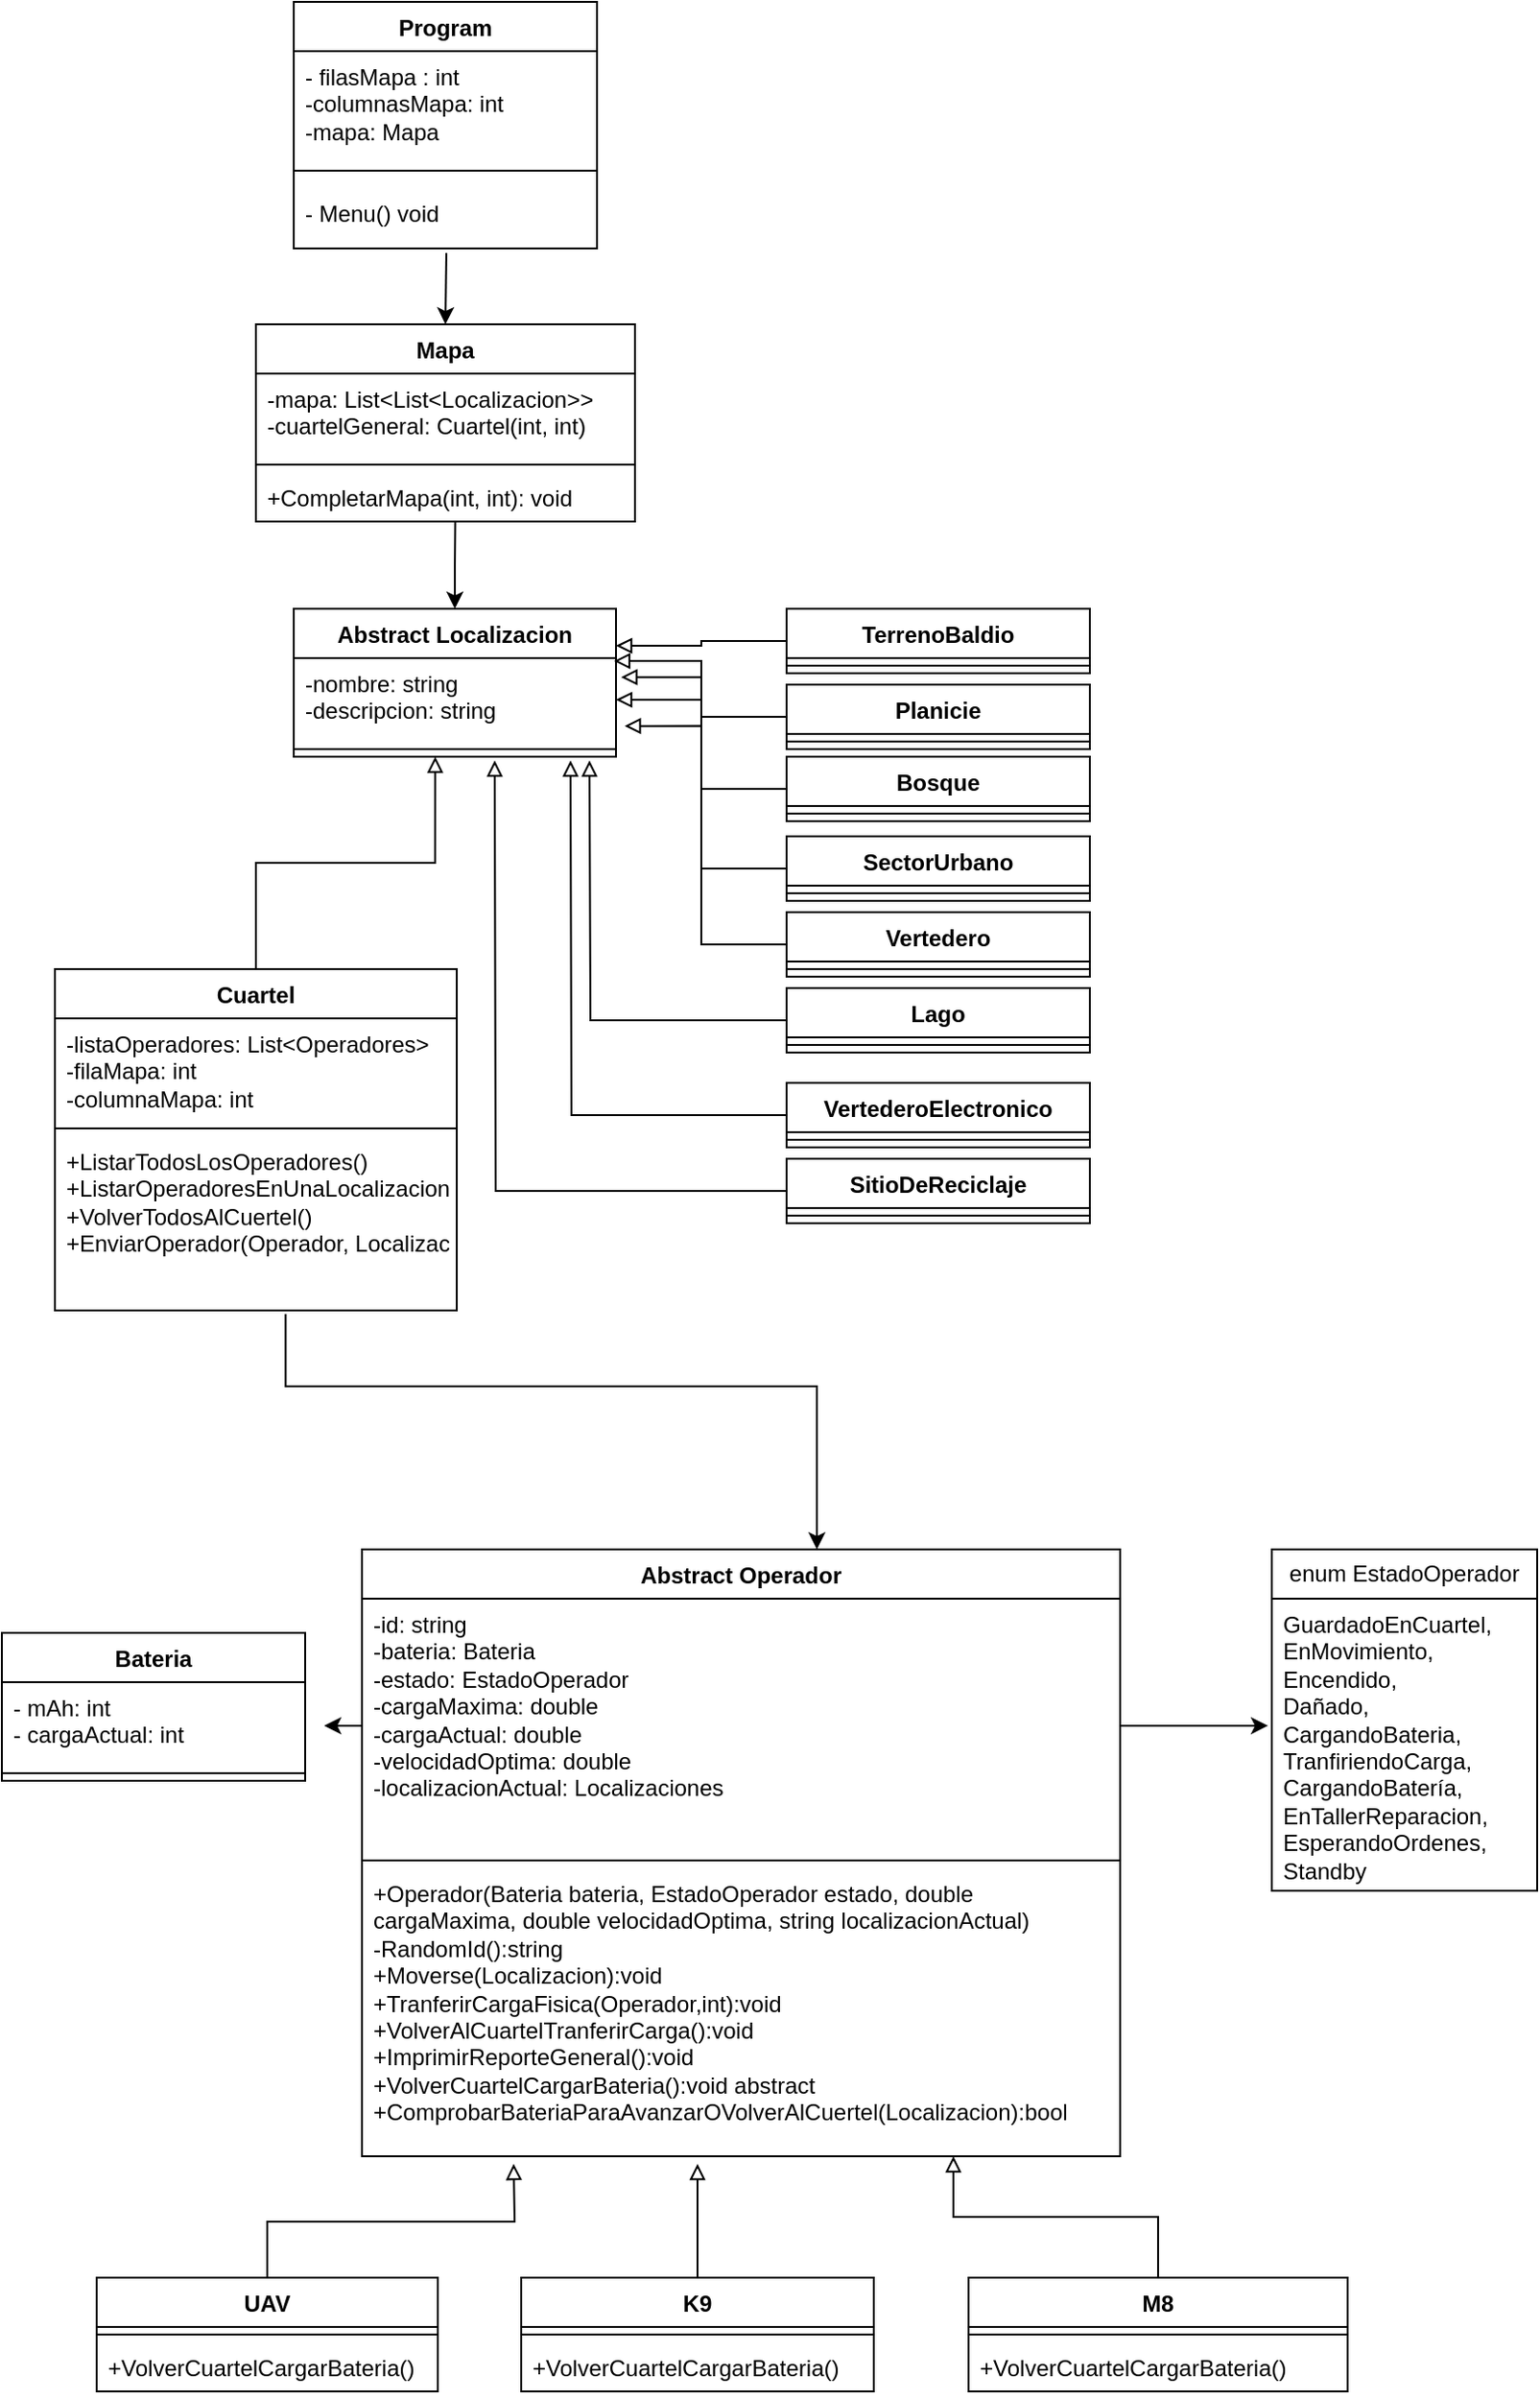 <mxfile version="22.1.0" type="github">
  <diagram id="C5RBs43oDa-KdzZeNtuy" name="Page-1">
    <mxGraphModel dx="880" dy="1603" grid="1" gridSize="10" guides="1" tooltips="1" connect="1" arrows="1" fold="1" page="1" pageScale="1" pageWidth="827" pageHeight="1169" math="0" shadow="0">
      <root>
        <mxCell id="WIyWlLk6GJQsqaUBKTNV-0" />
        <mxCell id="WIyWlLk6GJQsqaUBKTNV-1" parent="WIyWlLk6GJQsqaUBKTNV-0" />
        <mxCell id="q5LzrCZKhv2fRHbP0HXi-0" value="Program" style="swimlane;fontStyle=1;align=center;verticalAlign=top;childLayout=stackLayout;horizontal=1;startSize=26;horizontalStack=0;resizeParent=1;resizeParentMax=0;resizeLast=0;collapsible=1;marginBottom=0;whiteSpace=wrap;html=1;" parent="WIyWlLk6GJQsqaUBKTNV-1" vertex="1">
          <mxGeometry x="154" y="-1120" width="160" height="130" as="geometry" />
        </mxCell>
        <mxCell id="q5LzrCZKhv2fRHbP0HXi-1" value="- filasMapa : int&lt;br&gt;-columnasMapa: int&lt;br&gt;-mapa: Mapa" style="text;strokeColor=none;fillColor=none;align=left;verticalAlign=top;spacingLeft=4;spacingRight=4;overflow=hidden;rotatable=0;points=[[0,0.5],[1,0.5]];portConstraint=eastwest;whiteSpace=wrap;html=1;" parent="q5LzrCZKhv2fRHbP0HXi-0" vertex="1">
          <mxGeometry y="26" width="160" height="54" as="geometry" />
        </mxCell>
        <mxCell id="q5LzrCZKhv2fRHbP0HXi-2" value="" style="line;strokeWidth=1;fillColor=none;align=left;verticalAlign=middle;spacingTop=-1;spacingLeft=3;spacingRight=3;rotatable=0;labelPosition=right;points=[];portConstraint=eastwest;strokeColor=inherit;" parent="q5LzrCZKhv2fRHbP0HXi-0" vertex="1">
          <mxGeometry y="80" width="160" height="18" as="geometry" />
        </mxCell>
        <mxCell id="q5LzrCZKhv2fRHbP0HXi-3" value="- Menu() void" style="text;strokeColor=none;fillColor=none;align=left;verticalAlign=top;spacingLeft=4;spacingRight=4;overflow=hidden;rotatable=0;points=[[0,0.5],[1,0.5]];portConstraint=eastwest;whiteSpace=wrap;html=1;" parent="q5LzrCZKhv2fRHbP0HXi-0" vertex="1">
          <mxGeometry y="98" width="160" height="32" as="geometry" />
        </mxCell>
        <mxCell id="q5LzrCZKhv2fRHbP0HXi-4" value="Mapa" style="swimlane;fontStyle=1;align=center;verticalAlign=top;childLayout=stackLayout;horizontal=1;startSize=26;horizontalStack=0;resizeParent=1;resizeParentMax=0;resizeLast=0;collapsible=1;marginBottom=0;whiteSpace=wrap;html=1;" parent="WIyWlLk6GJQsqaUBKTNV-1" vertex="1">
          <mxGeometry x="134" y="-950" width="200" height="104" as="geometry" />
        </mxCell>
        <mxCell id="q5LzrCZKhv2fRHbP0HXi-5" value="-mapa: List&amp;lt;List&amp;lt;Localizacion&amp;gt;&amp;gt;&lt;br&gt;-cuartelGeneral: Cuartel(int, int)" style="text;strokeColor=none;fillColor=none;align=left;verticalAlign=top;spacingLeft=4;spacingRight=4;overflow=hidden;rotatable=0;points=[[0,0.5],[1,0.5]];portConstraint=eastwest;whiteSpace=wrap;html=1;" parent="q5LzrCZKhv2fRHbP0HXi-4" vertex="1">
          <mxGeometry y="26" width="200" height="44" as="geometry" />
        </mxCell>
        <mxCell id="q5LzrCZKhv2fRHbP0HXi-6" value="" style="line;strokeWidth=1;fillColor=none;align=left;verticalAlign=middle;spacingTop=-1;spacingLeft=3;spacingRight=3;rotatable=0;labelPosition=right;points=[];portConstraint=eastwest;strokeColor=inherit;" parent="q5LzrCZKhv2fRHbP0HXi-4" vertex="1">
          <mxGeometry y="70" width="200" height="8" as="geometry" />
        </mxCell>
        <mxCell id="q5LzrCZKhv2fRHbP0HXi-7" value="+CompletarMapa(int, int): void" style="text;strokeColor=none;fillColor=none;align=left;verticalAlign=top;spacingLeft=4;spacingRight=4;overflow=hidden;rotatable=0;points=[[0,0.5],[1,0.5]];portConstraint=eastwest;whiteSpace=wrap;html=1;" parent="q5LzrCZKhv2fRHbP0HXi-4" vertex="1">
          <mxGeometry y="78" width="200" height="26" as="geometry" />
        </mxCell>
        <mxCell id="q5LzrCZKhv2fRHbP0HXi-8" value="Cuartel" style="swimlane;fontStyle=1;align=center;verticalAlign=top;childLayout=stackLayout;horizontal=1;startSize=26;horizontalStack=0;resizeParent=1;resizeParentMax=0;resizeLast=0;collapsible=1;marginBottom=0;whiteSpace=wrap;html=1;" parent="WIyWlLk6GJQsqaUBKTNV-1" vertex="1">
          <mxGeometry x="28" y="-610" width="212" height="180" as="geometry" />
        </mxCell>
        <mxCell id="q5LzrCZKhv2fRHbP0HXi-9" value="-listaOperadores: List&amp;lt;Operadores&amp;gt;&lt;br&gt;-filaMapa: int&lt;br&gt;-columnaMapa: int" style="text;strokeColor=none;fillColor=none;align=left;verticalAlign=top;spacingLeft=4;spacingRight=4;overflow=hidden;rotatable=0;points=[[0,0.5],[1,0.5]];portConstraint=eastwest;whiteSpace=wrap;html=1;" parent="q5LzrCZKhv2fRHbP0HXi-8" vertex="1">
          <mxGeometry y="26" width="212" height="54" as="geometry" />
        </mxCell>
        <mxCell id="q5LzrCZKhv2fRHbP0HXi-10" value="" style="line;strokeWidth=1;fillColor=none;align=left;verticalAlign=middle;spacingTop=-1;spacingLeft=3;spacingRight=3;rotatable=0;labelPosition=right;points=[];portConstraint=eastwest;strokeColor=inherit;" parent="q5LzrCZKhv2fRHbP0HXi-8" vertex="1">
          <mxGeometry y="80" width="212" height="8" as="geometry" />
        </mxCell>
        <mxCell id="q5LzrCZKhv2fRHbP0HXi-11" value="+ListarTodosLosOperadores()&lt;br&gt;+ListarOperadoresEnUnaLocalizacion(Localizacion)&lt;br&gt;+VolverTodosAlCuertel()&lt;br&gt;+EnviarOperador(Operador, Localizacion)" style="text;strokeColor=none;fillColor=none;align=left;verticalAlign=top;spacingLeft=4;spacingRight=4;overflow=hidden;rotatable=0;points=[[0,0.5],[1,0.5]];portConstraint=eastwest;whiteSpace=wrap;html=1;" parent="q5LzrCZKhv2fRHbP0HXi-8" vertex="1">
          <mxGeometry y="88" width="212" height="92" as="geometry" />
        </mxCell>
        <mxCell id="q5LzrCZKhv2fRHbP0HXi-12" value="Abstract Localizacion" style="swimlane;fontStyle=1;align=center;verticalAlign=top;childLayout=stackLayout;horizontal=1;startSize=26;horizontalStack=0;resizeParent=1;resizeParentMax=0;resizeLast=0;collapsible=1;marginBottom=0;whiteSpace=wrap;html=1;" parent="WIyWlLk6GJQsqaUBKTNV-1" vertex="1">
          <mxGeometry x="154" y="-800" width="170" height="78" as="geometry" />
        </mxCell>
        <mxCell id="q5LzrCZKhv2fRHbP0HXi-13" value="-nombre: string&lt;br&gt;-descripcion: string" style="text;strokeColor=none;fillColor=none;align=left;verticalAlign=top;spacingLeft=4;spacingRight=4;overflow=hidden;rotatable=0;points=[[0,0.5],[1,0.5]];portConstraint=eastwest;whiteSpace=wrap;html=1;" parent="q5LzrCZKhv2fRHbP0HXi-12" vertex="1">
          <mxGeometry y="26" width="170" height="44" as="geometry" />
        </mxCell>
        <mxCell id="q5LzrCZKhv2fRHbP0HXi-14" value="" style="line;strokeWidth=1;fillColor=none;align=left;verticalAlign=middle;spacingTop=-1;spacingLeft=3;spacingRight=3;rotatable=0;labelPosition=right;points=[];portConstraint=eastwest;strokeColor=inherit;" parent="q5LzrCZKhv2fRHbP0HXi-12" vertex="1">
          <mxGeometry y="70" width="170" height="8" as="geometry" />
        </mxCell>
        <mxCell id="q5LzrCZKhv2fRHbP0HXi-20" style="edgeStyle=orthogonalEdgeStyle;rounded=0;orthogonalLoop=1;jettySize=auto;html=1;exitX=0.5;exitY=0;exitDx=0;exitDy=0;entryX=0.503;entryY=1.073;entryDx=0;entryDy=0;entryPerimeter=0;startArrow=classic;startFill=1;endArrow=none;endFill=0;" parent="WIyWlLk6GJQsqaUBKTNV-1" source="q5LzrCZKhv2fRHbP0HXi-4" target="q5LzrCZKhv2fRHbP0HXi-3" edge="1">
          <mxGeometry relative="1" as="geometry" />
        </mxCell>
        <mxCell id="q5LzrCZKhv2fRHbP0HXi-24" value="Abstract Operador" style="swimlane;fontStyle=1;align=center;verticalAlign=top;childLayout=stackLayout;horizontal=1;startSize=26;horizontalStack=0;resizeParent=1;resizeParentMax=0;resizeLast=0;collapsible=1;marginBottom=0;whiteSpace=wrap;html=1;" parent="WIyWlLk6GJQsqaUBKTNV-1" vertex="1">
          <mxGeometry x="190" y="-304" width="400" height="320" as="geometry" />
        </mxCell>
        <mxCell id="Av3Y4sU9qoWVEQnkigAC-6" style="edgeStyle=orthogonalEdgeStyle;rounded=0;orthogonalLoop=1;jettySize=auto;html=1;exitX=0;exitY=0.5;exitDx=0;exitDy=0;" edge="1" parent="q5LzrCZKhv2fRHbP0HXi-24" source="q5LzrCZKhv2fRHbP0HXi-25">
          <mxGeometry relative="1" as="geometry">
            <mxPoint x="-20" y="93" as="targetPoint" />
          </mxGeometry>
        </mxCell>
        <mxCell id="q5LzrCZKhv2fRHbP0HXi-25" value="-id: string&lt;br&gt;-bateria: Bateria&lt;br&gt;-estado: EstadoOperador&lt;br&gt;-cargaMaxima: double&lt;br&gt;-cargaActual: double&lt;br&gt;-velocidadOptima: double&lt;br&gt;-localizacionActual: Localizaciones" style="text;strokeColor=none;fillColor=none;align=left;verticalAlign=top;spacingLeft=4;spacingRight=4;overflow=hidden;rotatable=0;points=[[0,0.5],[1,0.5]];portConstraint=eastwest;whiteSpace=wrap;html=1;" parent="q5LzrCZKhv2fRHbP0HXi-24" vertex="1">
          <mxGeometry y="26" width="400" height="134" as="geometry" />
        </mxCell>
        <mxCell id="q5LzrCZKhv2fRHbP0HXi-26" value="" style="line;strokeWidth=1;fillColor=none;align=left;verticalAlign=middle;spacingTop=-1;spacingLeft=3;spacingRight=3;rotatable=0;labelPosition=right;points=[];portConstraint=eastwest;strokeColor=inherit;" parent="q5LzrCZKhv2fRHbP0HXi-24" vertex="1">
          <mxGeometry y="160" width="400" height="8" as="geometry" />
        </mxCell>
        <mxCell id="q5LzrCZKhv2fRHbP0HXi-27" value="&lt;div&gt;+Operador(Bateria bateria, EstadoOperador estado, double cargaMaxima, double velocidadOptima, string localizacionActual)&lt;/div&gt;&lt;div&gt;-RandomId():string&lt;/div&gt;&lt;div&gt;+Moverse(Localizacion):void&lt;/div&gt;&lt;div&gt;+TranferirCargaFisica(Operador,int):void&lt;/div&gt;&lt;div&gt;+VolverAlCuartelTranferirCarga():void&lt;/div&gt;&lt;div&gt;+ImprimirReporteGeneral():void&lt;/div&gt;&lt;div&gt;+VolverCuartelCargarBateria():void abstract&lt;/div&gt;&lt;div&gt;+ComprobarBateriaParaAvanzarOVolverAlCuertel(Localizacion):bool&lt;/div&gt;&lt;div&gt;&lt;br&gt;&lt;/div&gt;" style="text;strokeColor=none;fillColor=none;align=left;verticalAlign=top;spacingLeft=4;spacingRight=4;overflow=hidden;rotatable=0;points=[[0,0.5],[1,0.5]];portConstraint=eastwest;whiteSpace=wrap;html=1;" parent="q5LzrCZKhv2fRHbP0HXi-24" vertex="1">
          <mxGeometry y="168" width="400" height="152" as="geometry" />
        </mxCell>
        <mxCell id="q5LzrCZKhv2fRHbP0HXi-34" value="enum EstadoOperador" style="swimlane;fontStyle=0;childLayout=stackLayout;horizontal=1;startSize=26;fillColor=none;horizontalStack=0;resizeParent=1;resizeParentMax=0;resizeLast=0;collapsible=1;marginBottom=0;whiteSpace=wrap;html=1;" parent="WIyWlLk6GJQsqaUBKTNV-1" vertex="1">
          <mxGeometry x="670" y="-304" width="140" height="180" as="geometry" />
        </mxCell>
        <mxCell id="q5LzrCZKhv2fRHbP0HXi-35" value="&lt;div&gt;GuardadoEnCuartel,&lt;/div&gt;&lt;div&gt;EnMovimiento,&lt;/div&gt;&lt;div&gt;Encendido,&lt;/div&gt;&lt;div&gt;Dañado,&lt;/div&gt;&lt;div&gt;CargandoBateria,&lt;/div&gt;&lt;div&gt;TranfiriendoCarga,&lt;/div&gt;&lt;div&gt;CargandoBatería,&lt;/div&gt;&lt;div&gt;EnTallerReparacion,&lt;/div&gt;&lt;div&gt;EsperandoOrdenes,&lt;/div&gt;&lt;div&gt;Standby&lt;/div&gt;" style="text;strokeColor=none;fillColor=none;align=left;verticalAlign=top;spacingLeft=4;spacingRight=4;overflow=hidden;rotatable=0;points=[[0,0.5],[1,0.5]];portConstraint=eastwest;whiteSpace=wrap;html=1;" parent="q5LzrCZKhv2fRHbP0HXi-34" vertex="1">
          <mxGeometry y="26" width="140" height="154" as="geometry" />
        </mxCell>
        <mxCell id="q5LzrCZKhv2fRHbP0HXi-52" style="edgeStyle=orthogonalEdgeStyle;rounded=0;orthogonalLoop=1;jettySize=auto;html=1;exitX=0.5;exitY=0;exitDx=0;exitDy=0;endArrow=block;endFill=0;strokeWidth=1;" parent="WIyWlLk6GJQsqaUBKTNV-1" source="q5LzrCZKhv2fRHbP0HXi-36" edge="1">
          <mxGeometry relative="1" as="geometry">
            <mxPoint x="270" y="20" as="targetPoint" />
          </mxGeometry>
        </mxCell>
        <mxCell id="q5LzrCZKhv2fRHbP0HXi-36" value="UAV" style="swimlane;fontStyle=1;align=center;verticalAlign=top;childLayout=stackLayout;horizontal=1;startSize=26;horizontalStack=0;resizeParent=1;resizeParentMax=0;resizeLast=0;collapsible=1;marginBottom=0;whiteSpace=wrap;html=1;" parent="WIyWlLk6GJQsqaUBKTNV-1" vertex="1">
          <mxGeometry x="50" y="80" width="180" height="60" as="geometry" />
        </mxCell>
        <mxCell id="q5LzrCZKhv2fRHbP0HXi-38" value="" style="line;strokeWidth=1;fillColor=none;align=left;verticalAlign=middle;spacingTop=-1;spacingLeft=3;spacingRight=3;rotatable=0;labelPosition=right;points=[];portConstraint=eastwest;strokeColor=inherit;" parent="q5LzrCZKhv2fRHbP0HXi-36" vertex="1">
          <mxGeometry y="26" width="180" height="8" as="geometry" />
        </mxCell>
        <mxCell id="q5LzrCZKhv2fRHbP0HXi-39" value="+VolverCuartelCargarBateria()" style="text;strokeColor=none;fillColor=none;align=left;verticalAlign=top;spacingLeft=4;spacingRight=4;overflow=hidden;rotatable=0;points=[[0,0.5],[1,0.5]];portConstraint=eastwest;whiteSpace=wrap;html=1;" parent="q5LzrCZKhv2fRHbP0HXi-36" vertex="1">
          <mxGeometry y="34" width="180" height="26" as="geometry" />
        </mxCell>
        <mxCell id="q5LzrCZKhv2fRHbP0HXi-53" style="edgeStyle=orthogonalEdgeStyle;rounded=0;orthogonalLoop=1;jettySize=auto;html=1;exitX=0.5;exitY=0;exitDx=0;exitDy=0;endArrow=block;endFill=0;" parent="WIyWlLk6GJQsqaUBKTNV-1" source="q5LzrCZKhv2fRHbP0HXi-40" edge="1">
          <mxGeometry relative="1" as="geometry">
            <mxPoint x="367" y="20" as="targetPoint" />
          </mxGeometry>
        </mxCell>
        <mxCell id="q5LzrCZKhv2fRHbP0HXi-40" value="K9" style="swimlane;fontStyle=1;align=center;verticalAlign=top;childLayout=stackLayout;horizontal=1;startSize=26;horizontalStack=0;resizeParent=1;resizeParentMax=0;resizeLast=0;collapsible=1;marginBottom=0;whiteSpace=wrap;html=1;" parent="WIyWlLk6GJQsqaUBKTNV-1" vertex="1">
          <mxGeometry x="274" y="80" width="186" height="60" as="geometry" />
        </mxCell>
        <mxCell id="q5LzrCZKhv2fRHbP0HXi-42" value="" style="line;strokeWidth=1;fillColor=none;align=left;verticalAlign=middle;spacingTop=-1;spacingLeft=3;spacingRight=3;rotatable=0;labelPosition=right;points=[];portConstraint=eastwest;strokeColor=inherit;" parent="q5LzrCZKhv2fRHbP0HXi-40" vertex="1">
          <mxGeometry y="26" width="186" height="8" as="geometry" />
        </mxCell>
        <mxCell id="q5LzrCZKhv2fRHbP0HXi-43" value="+VolverCuartelCargarBateria()" style="text;strokeColor=none;fillColor=none;align=left;verticalAlign=top;spacingLeft=4;spacingRight=4;overflow=hidden;rotatable=0;points=[[0,0.5],[1,0.5]];portConstraint=eastwest;whiteSpace=wrap;html=1;" parent="q5LzrCZKhv2fRHbP0HXi-40" vertex="1">
          <mxGeometry y="34" width="186" height="26" as="geometry" />
        </mxCell>
        <mxCell id="q5LzrCZKhv2fRHbP0HXi-54" style="edgeStyle=orthogonalEdgeStyle;rounded=0;orthogonalLoop=1;jettySize=auto;html=1;exitX=0.5;exitY=0;exitDx=0;exitDy=0;endArrow=block;endFill=0;entryX=0.78;entryY=1;entryDx=0;entryDy=0;entryPerimeter=0;" parent="WIyWlLk6GJQsqaUBKTNV-1" source="q5LzrCZKhv2fRHbP0HXi-44" edge="1" target="q5LzrCZKhv2fRHbP0HXi-27">
          <mxGeometry relative="1" as="geometry">
            <mxPoint x="400" y="20" as="targetPoint" />
          </mxGeometry>
        </mxCell>
        <mxCell id="q5LzrCZKhv2fRHbP0HXi-44" value="M8" style="swimlane;fontStyle=1;align=center;verticalAlign=top;childLayout=stackLayout;horizontal=1;startSize=26;horizontalStack=0;resizeParent=1;resizeParentMax=0;resizeLast=0;collapsible=1;marginBottom=0;whiteSpace=wrap;html=1;" parent="WIyWlLk6GJQsqaUBKTNV-1" vertex="1">
          <mxGeometry x="510" y="80" width="200" height="60" as="geometry" />
        </mxCell>
        <mxCell id="q5LzrCZKhv2fRHbP0HXi-46" value="" style="line;strokeWidth=1;fillColor=none;align=left;verticalAlign=middle;spacingTop=-1;spacingLeft=3;spacingRight=3;rotatable=0;labelPosition=right;points=[];portConstraint=eastwest;strokeColor=inherit;" parent="q5LzrCZKhv2fRHbP0HXi-44" vertex="1">
          <mxGeometry y="26" width="200" height="8" as="geometry" />
        </mxCell>
        <mxCell id="q5LzrCZKhv2fRHbP0HXi-47" value="+VolverCuartelCargarBateria()" style="text;strokeColor=none;fillColor=none;align=left;verticalAlign=top;spacingLeft=4;spacingRight=4;overflow=hidden;rotatable=0;points=[[0,0.5],[1,0.5]];portConstraint=eastwest;whiteSpace=wrap;html=1;" parent="q5LzrCZKhv2fRHbP0HXi-44" vertex="1">
          <mxGeometry y="34" width="200" height="26" as="geometry" />
        </mxCell>
        <mxCell id="q5LzrCZKhv2fRHbP0HXi-50" style="edgeStyle=orthogonalEdgeStyle;rounded=0;orthogonalLoop=1;jettySize=auto;html=1;entryX=0.574;entryY=1.021;entryDx=0;entryDy=0;entryPerimeter=0;startArrow=classic;startFill=1;endArrow=none;endFill=0;" parent="WIyWlLk6GJQsqaUBKTNV-1" source="q5LzrCZKhv2fRHbP0HXi-24" target="q5LzrCZKhv2fRHbP0HXi-11" edge="1">
          <mxGeometry relative="1" as="geometry">
            <Array as="points">
              <mxPoint x="430" y="-390" />
              <mxPoint x="150" y="-390" />
            </Array>
            <mxPoint x="430" y="-370" as="sourcePoint" />
          </mxGeometry>
        </mxCell>
        <mxCell id="q5LzrCZKhv2fRHbP0HXi-55" style="edgeStyle=orthogonalEdgeStyle;rounded=0;orthogonalLoop=1;jettySize=auto;html=1;exitX=0.5;exitY=0;exitDx=0;exitDy=0;entryX=0.526;entryY=1.007;entryDx=0;entryDy=0;entryPerimeter=0;startArrow=classic;startFill=1;endArrow=none;endFill=0;" parent="WIyWlLk6GJQsqaUBKTNV-1" source="q5LzrCZKhv2fRHbP0HXi-12" target="q5LzrCZKhv2fRHbP0HXi-7" edge="1">
          <mxGeometry relative="1" as="geometry" />
        </mxCell>
        <mxCell id="q5LzrCZKhv2fRHbP0HXi-57" style="edgeStyle=orthogonalEdgeStyle;rounded=0;orthogonalLoop=1;jettySize=auto;html=1;exitX=0.5;exitY=0;exitDx=0;exitDy=0;entryX=0.439;entryY=1;entryDx=0;entryDy=0;entryPerimeter=0;endArrow=block;endFill=0;" parent="WIyWlLk6GJQsqaUBKTNV-1" source="q5LzrCZKhv2fRHbP0HXi-8" target="q5LzrCZKhv2fRHbP0HXi-14" edge="1">
          <mxGeometry relative="1" as="geometry" />
        </mxCell>
        <mxCell id="q5LzrCZKhv2fRHbP0HXi-62" style="edgeStyle=orthogonalEdgeStyle;rounded=0;orthogonalLoop=1;jettySize=auto;html=1;exitX=0;exitY=0.5;exitDx=0;exitDy=0;entryX=1;entryY=0.25;entryDx=0;entryDy=0;endArrow=block;endFill=0;" parent="WIyWlLk6GJQsqaUBKTNV-1" source="q5LzrCZKhv2fRHbP0HXi-58" target="q5LzrCZKhv2fRHbP0HXi-12" edge="1">
          <mxGeometry relative="1" as="geometry" />
        </mxCell>
        <mxCell id="q5LzrCZKhv2fRHbP0HXi-58" value="TerrenoBaldio" style="swimlane;fontStyle=1;align=center;verticalAlign=top;childLayout=stackLayout;horizontal=1;startSize=26;horizontalStack=0;resizeParent=1;resizeParentMax=0;resizeLast=0;collapsible=1;marginBottom=0;whiteSpace=wrap;html=1;" parent="WIyWlLk6GJQsqaUBKTNV-1" vertex="1">
          <mxGeometry x="414" y="-800" width="160" height="34" as="geometry" />
        </mxCell>
        <mxCell id="q5LzrCZKhv2fRHbP0HXi-60" value="" style="line;strokeWidth=1;fillColor=none;align=left;verticalAlign=middle;spacingTop=-1;spacingLeft=3;spacingRight=3;rotatable=0;labelPosition=right;points=[];portConstraint=eastwest;strokeColor=inherit;" parent="q5LzrCZKhv2fRHbP0HXi-58" vertex="1">
          <mxGeometry y="26" width="160" height="8" as="geometry" />
        </mxCell>
        <mxCell id="q5LzrCZKhv2fRHbP0HXi-63" value="Planicie" style="swimlane;fontStyle=1;align=center;verticalAlign=top;childLayout=stackLayout;horizontal=1;startSize=26;horizontalStack=0;resizeParent=1;resizeParentMax=0;resizeLast=0;collapsible=1;marginBottom=0;whiteSpace=wrap;html=1;" parent="WIyWlLk6GJQsqaUBKTNV-1" vertex="1">
          <mxGeometry x="414" y="-760" width="160" height="34" as="geometry" />
        </mxCell>
        <mxCell id="q5LzrCZKhv2fRHbP0HXi-65" value="" style="line;strokeWidth=1;fillColor=none;align=left;verticalAlign=middle;spacingTop=-1;spacingLeft=3;spacingRight=3;rotatable=0;labelPosition=right;points=[];portConstraint=eastwest;strokeColor=inherit;" parent="q5LzrCZKhv2fRHbP0HXi-63" vertex="1">
          <mxGeometry y="26" width="160" height="8" as="geometry" />
        </mxCell>
        <mxCell id="q5LzrCZKhv2fRHbP0HXi-67" style="edgeStyle=orthogonalEdgeStyle;rounded=0;orthogonalLoop=1;jettySize=auto;html=1;exitX=0;exitY=0.5;exitDx=0;exitDy=0;entryX=0.994;entryY=0.035;entryDx=0;entryDy=0;entryPerimeter=0;endArrow=block;endFill=0;" parent="WIyWlLk6GJQsqaUBKTNV-1" source="q5LzrCZKhv2fRHbP0HXi-63" target="q5LzrCZKhv2fRHbP0HXi-13" edge="1">
          <mxGeometry relative="1" as="geometry" />
        </mxCell>
        <mxCell id="q5LzrCZKhv2fRHbP0HXi-68" value="Bosque" style="swimlane;fontStyle=1;align=center;verticalAlign=top;childLayout=stackLayout;horizontal=1;startSize=26;horizontalStack=0;resizeParent=1;resizeParentMax=0;resizeLast=0;collapsible=1;marginBottom=0;whiteSpace=wrap;html=1;" parent="WIyWlLk6GJQsqaUBKTNV-1" vertex="1">
          <mxGeometry x="414" y="-722" width="160" height="34" as="geometry" />
        </mxCell>
        <mxCell id="q5LzrCZKhv2fRHbP0HXi-70" value="" style="line;strokeWidth=1;fillColor=none;align=left;verticalAlign=middle;spacingTop=-1;spacingLeft=3;spacingRight=3;rotatable=0;labelPosition=right;points=[];portConstraint=eastwest;strokeColor=inherit;" parent="q5LzrCZKhv2fRHbP0HXi-68" vertex="1">
          <mxGeometry y="26" width="160" height="8" as="geometry" />
        </mxCell>
        <mxCell id="q5LzrCZKhv2fRHbP0HXi-72" style="edgeStyle=orthogonalEdgeStyle;rounded=0;orthogonalLoop=1;jettySize=auto;html=1;exitX=0;exitY=0.5;exitDx=0;exitDy=0;entryX=1.016;entryY=0.229;entryDx=0;entryDy=0;entryPerimeter=0;endArrow=block;endFill=0;" parent="WIyWlLk6GJQsqaUBKTNV-1" source="q5LzrCZKhv2fRHbP0HXi-68" target="q5LzrCZKhv2fRHbP0HXi-13" edge="1">
          <mxGeometry relative="1" as="geometry" />
        </mxCell>
        <mxCell id="q5LzrCZKhv2fRHbP0HXi-77" style="edgeStyle=orthogonalEdgeStyle;rounded=0;orthogonalLoop=1;jettySize=auto;html=1;exitX=0;exitY=0.5;exitDx=0;exitDy=0;entryX=1;entryY=0.5;entryDx=0;entryDy=0;endArrow=block;endFill=0;" parent="WIyWlLk6GJQsqaUBKTNV-1" source="q5LzrCZKhv2fRHbP0HXi-73" target="q5LzrCZKhv2fRHbP0HXi-13" edge="1">
          <mxGeometry relative="1" as="geometry" />
        </mxCell>
        <mxCell id="q5LzrCZKhv2fRHbP0HXi-73" value="SectorUrbano" style="swimlane;fontStyle=1;align=center;verticalAlign=top;childLayout=stackLayout;horizontal=1;startSize=26;horizontalStack=0;resizeParent=1;resizeParentMax=0;resizeLast=0;collapsible=1;marginBottom=0;whiteSpace=wrap;html=1;" parent="WIyWlLk6GJQsqaUBKTNV-1" vertex="1">
          <mxGeometry x="414" y="-680" width="160" height="34" as="geometry" />
        </mxCell>
        <mxCell id="q5LzrCZKhv2fRHbP0HXi-75" value="" style="line;strokeWidth=1;fillColor=none;align=left;verticalAlign=middle;spacingTop=-1;spacingLeft=3;spacingRight=3;rotatable=0;labelPosition=right;points=[];portConstraint=eastwest;strokeColor=inherit;" parent="q5LzrCZKhv2fRHbP0HXi-73" vertex="1">
          <mxGeometry y="26" width="160" height="8" as="geometry" />
        </mxCell>
        <mxCell id="q5LzrCZKhv2fRHbP0HXi-78" value="Vertedero" style="swimlane;fontStyle=1;align=center;verticalAlign=top;childLayout=stackLayout;horizontal=1;startSize=26;horizontalStack=0;resizeParent=1;resizeParentMax=0;resizeLast=0;collapsible=1;marginBottom=0;whiteSpace=wrap;html=1;" parent="WIyWlLk6GJQsqaUBKTNV-1" vertex="1">
          <mxGeometry x="414" y="-640" width="160" height="34" as="geometry" />
        </mxCell>
        <mxCell id="q5LzrCZKhv2fRHbP0HXi-80" value="" style="line;strokeWidth=1;fillColor=none;align=left;verticalAlign=middle;spacingTop=-1;spacingLeft=3;spacingRight=3;rotatable=0;labelPosition=right;points=[];portConstraint=eastwest;strokeColor=inherit;" parent="q5LzrCZKhv2fRHbP0HXi-78" vertex="1">
          <mxGeometry y="26" width="160" height="8" as="geometry" />
        </mxCell>
        <mxCell id="q5LzrCZKhv2fRHbP0HXi-91" style="edgeStyle=orthogonalEdgeStyle;rounded=0;orthogonalLoop=1;jettySize=auto;html=1;exitX=0;exitY=0.5;exitDx=0;exitDy=0;endArrow=block;endFill=0;" parent="WIyWlLk6GJQsqaUBKTNV-1" source="q5LzrCZKhv2fRHbP0HXi-84" edge="1">
          <mxGeometry relative="1" as="geometry">
            <mxPoint x="310" y="-720" as="targetPoint" />
          </mxGeometry>
        </mxCell>
        <mxCell id="q5LzrCZKhv2fRHbP0HXi-84" value="Lago" style="swimlane;fontStyle=1;align=center;verticalAlign=top;childLayout=stackLayout;horizontal=1;startSize=26;horizontalStack=0;resizeParent=1;resizeParentMax=0;resizeLast=0;collapsible=1;marginBottom=0;whiteSpace=wrap;html=1;" parent="WIyWlLk6GJQsqaUBKTNV-1" vertex="1">
          <mxGeometry x="414" y="-600" width="160" height="34" as="geometry" />
        </mxCell>
        <mxCell id="q5LzrCZKhv2fRHbP0HXi-85" value="" style="line;strokeWidth=1;fillColor=none;align=left;verticalAlign=middle;spacingTop=-1;spacingLeft=3;spacingRight=3;rotatable=0;labelPosition=right;points=[];portConstraint=eastwest;strokeColor=inherit;" parent="q5LzrCZKhv2fRHbP0HXi-84" vertex="1">
          <mxGeometry y="26" width="160" height="8" as="geometry" />
        </mxCell>
        <mxCell id="q5LzrCZKhv2fRHbP0HXi-92" style="edgeStyle=orthogonalEdgeStyle;rounded=0;orthogonalLoop=1;jettySize=auto;html=1;exitX=0;exitY=0.5;exitDx=0;exitDy=0;endArrow=block;endFill=0;" parent="WIyWlLk6GJQsqaUBKTNV-1" source="q5LzrCZKhv2fRHbP0HXi-86" edge="1">
          <mxGeometry relative="1" as="geometry">
            <mxPoint x="300" y="-720" as="targetPoint" />
          </mxGeometry>
        </mxCell>
        <mxCell id="q5LzrCZKhv2fRHbP0HXi-86" value="VertederoElectronico" style="swimlane;fontStyle=1;align=center;verticalAlign=top;childLayout=stackLayout;horizontal=1;startSize=26;horizontalStack=0;resizeParent=1;resizeParentMax=0;resizeLast=0;collapsible=1;marginBottom=0;whiteSpace=wrap;html=1;" parent="WIyWlLk6GJQsqaUBKTNV-1" vertex="1">
          <mxGeometry x="414" y="-550" width="160" height="34" as="geometry" />
        </mxCell>
        <mxCell id="q5LzrCZKhv2fRHbP0HXi-87" value="" style="line;strokeWidth=1;fillColor=none;align=left;verticalAlign=middle;spacingTop=-1;spacingLeft=3;spacingRight=3;rotatable=0;labelPosition=right;points=[];portConstraint=eastwest;strokeColor=inherit;" parent="q5LzrCZKhv2fRHbP0HXi-86" vertex="1">
          <mxGeometry y="26" width="160" height="8" as="geometry" />
        </mxCell>
        <mxCell id="q5LzrCZKhv2fRHbP0HXi-93" style="edgeStyle=orthogonalEdgeStyle;rounded=0;orthogonalLoop=1;jettySize=auto;html=1;exitX=0;exitY=0.5;exitDx=0;exitDy=0;endArrow=block;endFill=0;" parent="WIyWlLk6GJQsqaUBKTNV-1" source="q5LzrCZKhv2fRHbP0HXi-88" edge="1">
          <mxGeometry relative="1" as="geometry">
            <mxPoint x="260" y="-720" as="targetPoint" />
          </mxGeometry>
        </mxCell>
        <mxCell id="q5LzrCZKhv2fRHbP0HXi-88" value="SitioDeReciclaje" style="swimlane;fontStyle=1;align=center;verticalAlign=top;childLayout=stackLayout;horizontal=1;startSize=26;horizontalStack=0;resizeParent=1;resizeParentMax=0;resizeLast=0;collapsible=1;marginBottom=0;whiteSpace=wrap;html=1;" parent="WIyWlLk6GJQsqaUBKTNV-1" vertex="1">
          <mxGeometry x="414" y="-510" width="160" height="34" as="geometry" />
        </mxCell>
        <mxCell id="q5LzrCZKhv2fRHbP0HXi-89" value="" style="line;strokeWidth=1;fillColor=none;align=left;verticalAlign=middle;spacingTop=-1;spacingLeft=3;spacingRight=3;rotatable=0;labelPosition=right;points=[];portConstraint=eastwest;strokeColor=inherit;" parent="q5LzrCZKhv2fRHbP0HXi-88" vertex="1">
          <mxGeometry y="26" width="160" height="8" as="geometry" />
        </mxCell>
        <mxCell id="q5LzrCZKhv2fRHbP0HXi-90" style="edgeStyle=orthogonalEdgeStyle;rounded=0;orthogonalLoop=1;jettySize=auto;html=1;exitX=0;exitY=0.5;exitDx=0;exitDy=0;entryX=1.027;entryY=0.814;entryDx=0;entryDy=0;entryPerimeter=0;endArrow=block;endFill=0;" parent="WIyWlLk6GJQsqaUBKTNV-1" source="q5LzrCZKhv2fRHbP0HXi-78" target="q5LzrCZKhv2fRHbP0HXi-13" edge="1">
          <mxGeometry relative="1" as="geometry" />
        </mxCell>
        <mxCell id="q5LzrCZKhv2fRHbP0HXi-51" style="edgeStyle=orthogonalEdgeStyle;rounded=0;orthogonalLoop=1;jettySize=auto;html=1;exitX=1;exitY=0.5;exitDx=0;exitDy=0;entryX=-0.014;entryY=0.435;entryDx=0;entryDy=0;entryPerimeter=0;" parent="WIyWlLk6GJQsqaUBKTNV-1" source="q5LzrCZKhv2fRHbP0HXi-25" edge="1" target="q5LzrCZKhv2fRHbP0HXi-35">
          <mxGeometry relative="1" as="geometry">
            <mxPoint x="760" y="-211" as="targetPoint" />
          </mxGeometry>
        </mxCell>
        <mxCell id="Av3Y4sU9qoWVEQnkigAC-0" value="Bateria" style="swimlane;fontStyle=1;align=center;verticalAlign=top;childLayout=stackLayout;horizontal=1;startSize=26;horizontalStack=0;resizeParent=1;resizeParentMax=0;resizeLast=0;collapsible=1;marginBottom=0;whiteSpace=wrap;html=1;" vertex="1" parent="WIyWlLk6GJQsqaUBKTNV-1">
          <mxGeometry y="-260" width="160" height="78" as="geometry" />
        </mxCell>
        <mxCell id="Av3Y4sU9qoWVEQnkigAC-1" value="- mAh: int&lt;br&gt;- cargaActual: int" style="text;strokeColor=none;fillColor=none;align=left;verticalAlign=top;spacingLeft=4;spacingRight=4;overflow=hidden;rotatable=0;points=[[0,0.5],[1,0.5]];portConstraint=eastwest;whiteSpace=wrap;html=1;" vertex="1" parent="Av3Y4sU9qoWVEQnkigAC-0">
          <mxGeometry y="26" width="160" height="44" as="geometry" />
        </mxCell>
        <mxCell id="Av3Y4sU9qoWVEQnkigAC-2" value="" style="line;strokeWidth=1;fillColor=none;align=left;verticalAlign=middle;spacingTop=-1;spacingLeft=3;spacingRight=3;rotatable=0;labelPosition=right;points=[];portConstraint=eastwest;strokeColor=inherit;" vertex="1" parent="Av3Y4sU9qoWVEQnkigAC-0">
          <mxGeometry y="70" width="160" height="8" as="geometry" />
        </mxCell>
      </root>
    </mxGraphModel>
  </diagram>
</mxfile>
